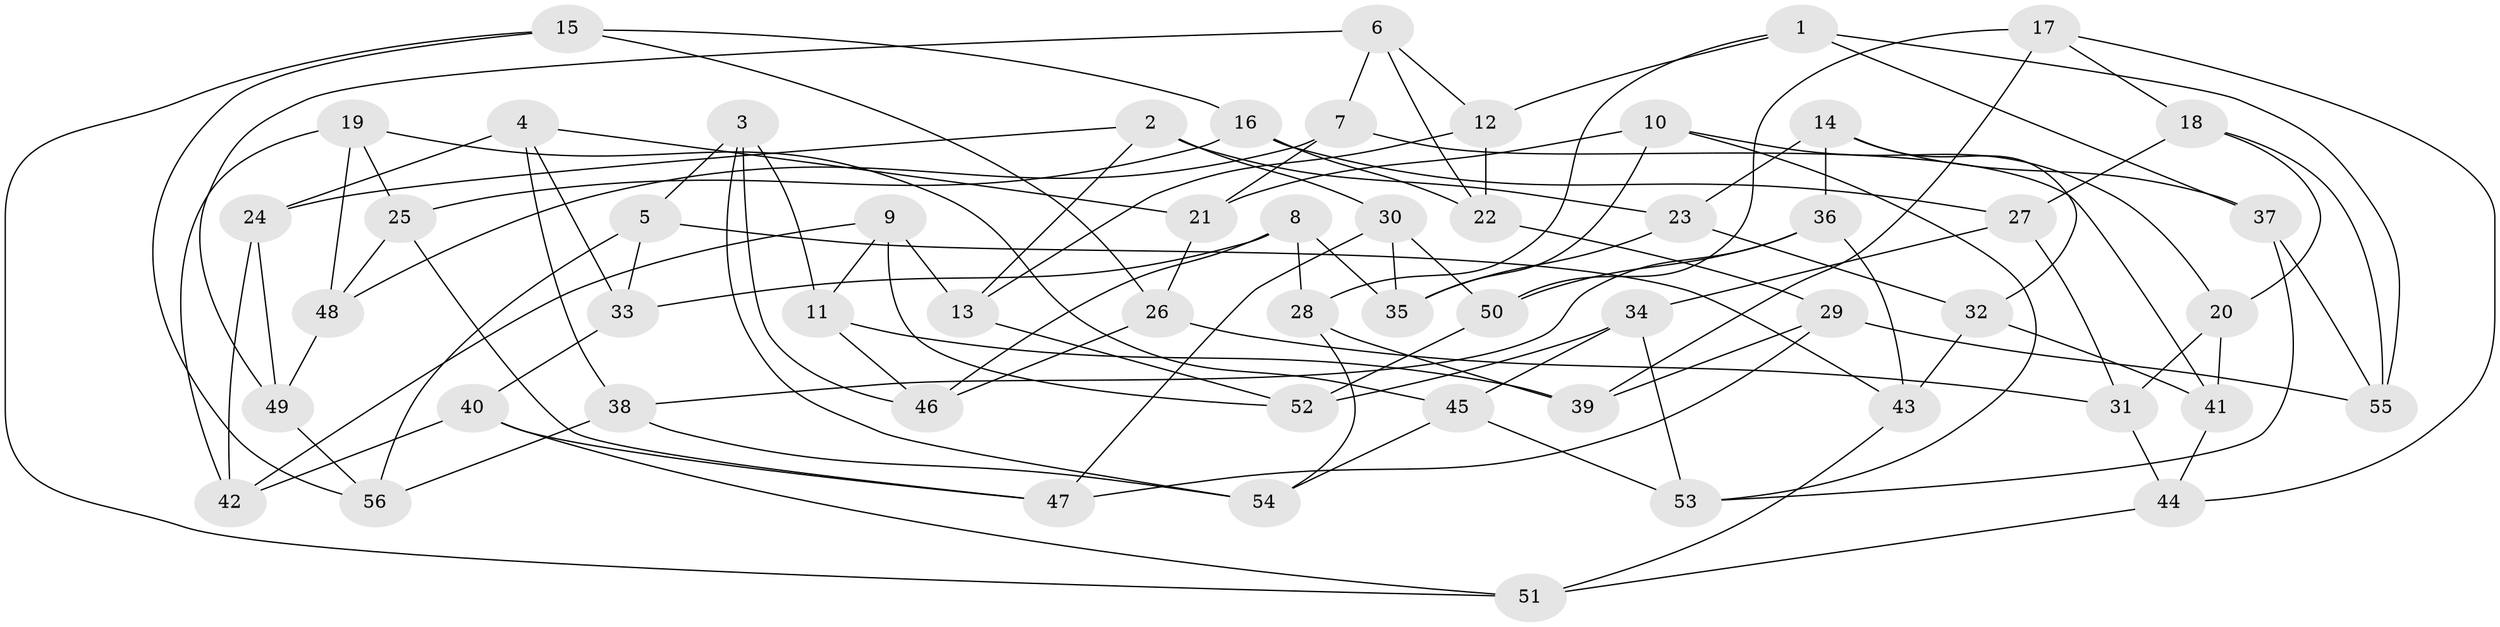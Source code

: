 // Generated by graph-tools (version 1.1) at 2025/38/03/09/25 02:38:07]
// undirected, 56 vertices, 112 edges
graph export_dot {
graph [start="1"]
  node [color=gray90,style=filled];
  1;
  2;
  3;
  4;
  5;
  6;
  7;
  8;
  9;
  10;
  11;
  12;
  13;
  14;
  15;
  16;
  17;
  18;
  19;
  20;
  21;
  22;
  23;
  24;
  25;
  26;
  27;
  28;
  29;
  30;
  31;
  32;
  33;
  34;
  35;
  36;
  37;
  38;
  39;
  40;
  41;
  42;
  43;
  44;
  45;
  46;
  47;
  48;
  49;
  50;
  51;
  52;
  53;
  54;
  55;
  56;
  1 -- 37;
  1 -- 12;
  1 -- 28;
  1 -- 55;
  2 -- 24;
  2 -- 30;
  2 -- 13;
  2 -- 23;
  3 -- 54;
  3 -- 46;
  3 -- 5;
  3 -- 11;
  4 -- 33;
  4 -- 21;
  4 -- 38;
  4 -- 24;
  5 -- 56;
  5 -- 33;
  5 -- 43;
  6 -- 22;
  6 -- 7;
  6 -- 12;
  6 -- 49;
  7 -- 41;
  7 -- 48;
  7 -- 21;
  8 -- 46;
  8 -- 28;
  8 -- 33;
  8 -- 35;
  9 -- 52;
  9 -- 11;
  9 -- 13;
  9 -- 42;
  10 -- 21;
  10 -- 20;
  10 -- 35;
  10 -- 53;
  11 -- 39;
  11 -- 46;
  12 -- 22;
  12 -- 13;
  13 -- 52;
  14 -- 23;
  14 -- 32;
  14 -- 37;
  14 -- 36;
  15 -- 51;
  15 -- 56;
  15 -- 26;
  15 -- 16;
  16 -- 22;
  16 -- 27;
  16 -- 25;
  17 -- 39;
  17 -- 18;
  17 -- 50;
  17 -- 44;
  18 -- 27;
  18 -- 55;
  18 -- 20;
  19 -- 25;
  19 -- 48;
  19 -- 45;
  19 -- 42;
  20 -- 31;
  20 -- 41;
  21 -- 26;
  22 -- 29;
  23 -- 32;
  23 -- 35;
  24 -- 49;
  24 -- 42;
  25 -- 47;
  25 -- 48;
  26 -- 31;
  26 -- 46;
  27 -- 31;
  27 -- 34;
  28 -- 54;
  28 -- 39;
  29 -- 47;
  29 -- 55;
  29 -- 39;
  30 -- 50;
  30 -- 47;
  30 -- 35;
  31 -- 44;
  32 -- 41;
  32 -- 43;
  33 -- 40;
  34 -- 45;
  34 -- 53;
  34 -- 52;
  36 -- 50;
  36 -- 38;
  36 -- 43;
  37 -- 53;
  37 -- 55;
  38 -- 56;
  38 -- 54;
  40 -- 47;
  40 -- 42;
  40 -- 51;
  41 -- 44;
  43 -- 51;
  44 -- 51;
  45 -- 53;
  45 -- 54;
  48 -- 49;
  49 -- 56;
  50 -- 52;
}

